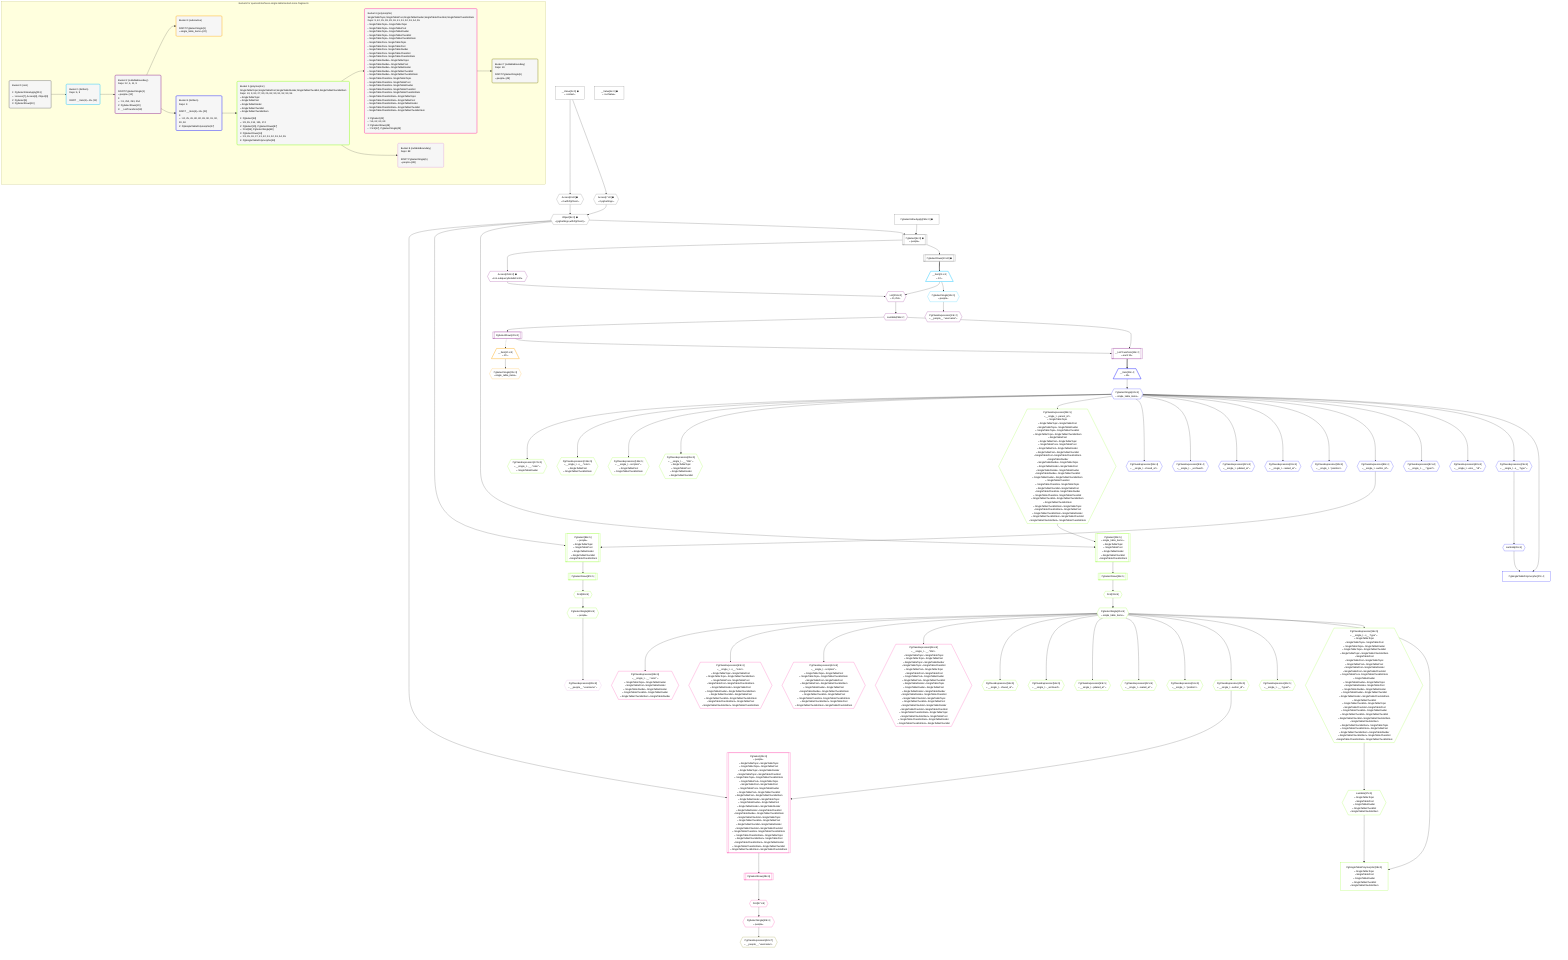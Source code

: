 %%{init: {'themeVariables': { 'fontSize': '12px'}}}%%
graph TD
    classDef path fill:#eee,stroke:#000,color:#000
    classDef plan fill:#fff,stroke-width:1px,color:#000
    classDef itemplan fill:#fff,stroke-width:2px,color:#000
    classDef unbatchedplan fill:#dff,stroke-width:1px,color:#000
    classDef sideeffectplan fill:#fcc,stroke-width:2px,color:#000
    classDef bucket fill:#f6f6f6,color:#000,stroke-width:2px,text-align:left


    %% plan dependencies
    PgSelect6[["PgSelect[6∈0] ➊<br />ᐸpeopleᐳ"]]:::plan
    Object9{{"Object[9∈0] ➊<br />ᐸ{pgSettings,withPgClient}ᐳ"}}:::plan
    PgSelectInlineApply251["PgSelectInlineApply[251∈0] ➊"]:::plan
    Object9 & PgSelectInlineApply251 --> PgSelect6
    Access7{{"Access[7∈0] ➊<br />ᐸ2.pgSettingsᐳ"}}:::plan
    Access8{{"Access[8∈0] ➊<br />ᐸ2.withPgClientᐳ"}}:::plan
    Access7 & Access8 --> Object9
    __Value2["__Value[2∈0] ➊<br />ᐸcontextᐳ"]:::plan
    __Value2 --> Access7
    __Value2 --> Access8
    PgSelectRows10[["PgSelectRows[10∈0] ➊"]]:::plan
    PgSelect6 --> PgSelectRows10
    __Value4["__Value[4∈0] ➊<br />ᐸrootValueᐳ"]:::plan
    __Item11[/"__Item[11∈1]<br />ᐸ10ᐳ"\]:::itemplan
    PgSelectRows10 ==> __Item11
    PgSelectSingle12{{"PgSelectSingle[12∈1]<br />ᐸpeopleᐳ"}}:::plan
    __Item11 --> PgSelectSingle12
    __ListTransform19[["__ListTransform[19∈2]<br />ᐸeach:15ᐳ"]]:::plan
    PgSelectRows20[["PgSelectRows[20∈2]"]]:::plan
    Lambda254{{"Lambda[254∈2]"}}:::plan
    PgSelectRows20 & Lambda254 --> __ListTransform19
    List253{{"List[253∈2]<br />ᐸ11,252ᐳ"}}:::plan
    Access252{{"Access[252∈2] ➊<br />ᐸ6.m.subqueryDetailsFor15ᐳ"}}:::plan
    __Item11 & Access252 --> List253
    PgClassExpression13{{"PgClassExpression[13∈2]<br />ᐸ__people__.”username”ᐳ"}}:::plan
    PgSelectSingle12 --> PgClassExpression13
    Lambda254 --> PgSelectRows20
    PgSelect6 --> Access252
    List253 --> Lambda254
    __Item21[/"__Item[21∈3]<br />ᐸ20ᐳ"\]:::itemplan
    PgSelectRows20 -.-> __Item21
    PgSelectSingle22{{"PgSelectSingle[22∈3]<br />ᐸsingle_table_itemsᐳ"}}:::plan
    __Item21 --> PgSelectSingle22
    PgSingleTablePolymorphic27["PgSingleTablePolymorphic[27∈4]"]:::plan
    Lambda26{{"Lambda[26∈4]"}}:::plan
    PgSelectSingle24{{"PgSelectSingle[24∈4]<br />ᐸsingle_table_itemsᐳ"}}:::plan
    Lambda26 & PgSelectSingle24 --> PgSingleTablePolymorphic27
    __Item23[/"__Item[23∈4]<br />ᐸ19ᐳ"\]:::itemplan
    __ListTransform19 ==> __Item23
    __Item23 --> PgSelectSingle24
    PgClassExpression25{{"PgClassExpression[25∈4]<br />ᐸ__single_t...s__.”type”ᐳ"}}:::plan
    PgSelectSingle24 --> PgClassExpression25
    PgClassExpression25 --> Lambda26
    PgClassExpression80{{"PgClassExpression[80∈4]<br />ᐸ__single_t...ems__.”id”ᐳ"}}:::plan
    PgSelectSingle24 --> PgClassExpression80
    PgClassExpression82{{"PgClassExpression[82∈4]<br />ᐸ__single_t...__.”type2”ᐳ"}}:::plan
    PgSelectSingle24 --> PgClassExpression82
    PgClassExpression83{{"PgClassExpression[83∈4]<br />ᐸ__single_t...author_id”ᐳ"}}:::plan
    PgSelectSingle24 --> PgClassExpression83
    PgClassExpression90{{"PgClassExpression[90∈4]<br />ᐸ__single_t...”position”ᐳ"}}:::plan
    PgSelectSingle24 --> PgClassExpression90
    PgClassExpression91{{"PgClassExpression[91∈4]<br />ᐸ__single_t...reated_at”ᐳ"}}:::plan
    PgSelectSingle24 --> PgClassExpression91
    PgClassExpression92{{"PgClassExpression[92∈4]<br />ᐸ__single_t...pdated_at”ᐳ"}}:::plan
    PgSelectSingle24 --> PgClassExpression92
    PgClassExpression93{{"PgClassExpression[93∈4]<br />ᐸ__single_t..._archived”ᐳ"}}:::plan
    PgSelectSingle24 --> PgClassExpression93
    PgClassExpression94{{"PgClassExpression[94∈4]<br />ᐸ__single_t...chived_at”ᐳ"}}:::plan
    PgSelectSingle24 --> PgClassExpression94
    PgSelect29[["PgSelect[29∈5]<br />ᐸsingle_table_itemsᐳ<br />ᐳSingleTableTopic<br />ᐳSingleTablePost<br />ᐳSingleTableDivider<br />ᐳSingleTableChecklist<br />ᐳSingleTableChecklistItem"]]:::plan
    PgClassExpression28{{"PgClassExpression[28∈5]<br />ᐸ__single_t...parent_id”ᐳ<br />ᐳSingleTableTopic<br />ᐳSingleTableTopicᐳSingleTablePost<br />ᐳSingleTableTopicᐳSingleTableDivider<br />ᐳSingleTableTopicᐳSingleTableChecklist<br />ᐳSingleTableTopicᐳSingleTableChecklistItem<br />ᐳSingleTablePost<br />ᐳSingleTablePostᐳSingleTableTopic<br />ᐳSingleTablePostᐳSingleTablePost<br />ᐳSingleTablePostᐳSingleTableDivider<br />ᐳSingleTablePostᐳSingleTableChecklist<br />ᐳSingleTablePostᐳSingleTableChecklistItem<br />ᐳSingleTableDivider<br />ᐳSingleTableDividerᐳSingleTableTopic<br />ᐳSingleTableDividerᐳSingleTablePost<br />ᐳSingleTableDividerᐳSingleTableDivider<br />ᐳSingleTableDividerᐳSingleTableChecklist<br />ᐳSingleTableDividerᐳSingleTableChecklistItem<br />ᐳSingleTableChecklist<br />ᐳSingleTableChecklistᐳSingleTableTopic<br />ᐳSingleTableChecklistᐳSingleTablePost<br />ᐳSingleTableChecklistᐳSingleTableDivider<br />ᐳSingleTableChecklistᐳSingleTableChecklist<br />ᐳSingleTableChecklistᐳSingleTableChecklistItem<br />ᐳSingleTableChecklistItem<br />ᐳSingleTableChecklistItemᐳSingleTableTopic<br />ᐳSingleTableChecklistItemᐳSingleTablePost<br />ᐳSingleTableChecklistItemᐳSingleTableDivider<br />ᐳSingleTableChecklistItemᐳSingleTableChecklist<br />ᐳSingleTableChecklistItemᐳSingleTableChecklistItem"}}:::plan
    Object9 & PgClassExpression28 --> PgSelect29
    PgSingleTablePolymorphic38["PgSingleTablePolymorphic[38∈5]<br />ᐳSingleTableTopic<br />ᐳSingleTablePost<br />ᐳSingleTableDivider<br />ᐳSingleTableChecklist<br />ᐳSingleTableChecklistItem"]:::plan
    Lambda37{{"Lambda[37∈5]<br />ᐳSingleTableTopic<br />ᐳSingleTablePost<br />ᐳSingleTableDivider<br />ᐳSingleTableChecklist<br />ᐳSingleTableChecklistItem"}}:::plan
    PgSelectSingle35{{"PgSelectSingle[35∈5]<br />ᐸsingle_table_itemsᐳ"}}:::plan
    Lambda37 & PgSelectSingle35 --> PgSingleTablePolymorphic38
    PgSelect84[["PgSelect[84∈5]<br />ᐸpeopleᐳ<br />ᐳSingleTableTopic<br />ᐳSingleTablePost<br />ᐳSingleTableDivider<br />ᐳSingleTableChecklist<br />ᐳSingleTableChecklistItem"]]:::plan
    Object9 & PgClassExpression83 --> PgSelect84
    PgSelectSingle24 --> PgClassExpression28
    First33{{"First[33∈5]"}}:::plan
    PgSelectRows34[["PgSelectRows[34∈5]"]]:::plan
    PgSelectRows34 --> First33
    PgSelect29 --> PgSelectRows34
    First33 --> PgSelectSingle35
    PgClassExpression36{{"PgClassExpression[36∈5]<br />ᐸ__single_t...s__.”type”ᐳ<br />ᐳSingleTableTopic<br />ᐳSingleTableTopicᐳSingleTablePost<br />ᐳSingleTableTopicᐳSingleTableDivider<br />ᐳSingleTableTopicᐳSingleTableChecklist<br />ᐳSingleTableTopicᐳSingleTableChecklistItem<br />ᐳSingleTablePost<br />ᐳSingleTablePostᐳSingleTableTopic<br />ᐳSingleTablePostᐳSingleTablePost<br />ᐳSingleTablePostᐳSingleTableDivider<br />ᐳSingleTablePostᐳSingleTableChecklist<br />ᐳSingleTablePostᐳSingleTableChecklistItem<br />ᐳSingleTableDivider<br />ᐳSingleTableDividerᐳSingleTableTopic<br />ᐳSingleTableDividerᐳSingleTablePost<br />ᐳSingleTableDividerᐳSingleTableDivider<br />ᐳSingleTableDividerᐳSingleTableChecklist<br />ᐳSingleTableDividerᐳSingleTableChecklistItem<br />ᐳSingleTableChecklist<br />ᐳSingleTableChecklistᐳSingleTableTopic<br />ᐳSingleTableChecklistᐳSingleTablePost<br />ᐳSingleTableChecklistᐳSingleTableDivider<br />ᐳSingleTableChecklistᐳSingleTableChecklist<br />ᐳSingleTableChecklistᐳSingleTableChecklistItem<br />ᐳSingleTableChecklistItem<br />ᐳSingleTableChecklistItemᐳSingleTableTopic<br />ᐳSingleTableChecklistItemᐳSingleTablePost<br />ᐳSingleTableChecklistItemᐳSingleTableDivider<br />ᐳSingleTableChecklistItemᐳSingleTableChecklist<br />ᐳSingleTableChecklistItemᐳSingleTableChecklistItem"}}:::plan
    PgSelectSingle35 --> PgClassExpression36
    PgClassExpression36 --> Lambda37
    PgClassExpression41{{"PgClassExpression[41∈5]<br />ᐸ__single_t...__.”type2”ᐳ"}}:::plan
    PgSelectSingle35 --> PgClassExpression41
    PgClassExpression42{{"PgClassExpression[42∈5]<br />ᐸ__single_t...author_id”ᐳ"}}:::plan
    PgSelectSingle35 --> PgClassExpression42
    PgClassExpression51{{"PgClassExpression[51∈5]<br />ᐸ__single_t...”position”ᐳ"}}:::plan
    PgSelectSingle35 --> PgClassExpression51
    PgClassExpression52{{"PgClassExpression[52∈5]<br />ᐸ__single_t...reated_at”ᐳ"}}:::plan
    PgSelectSingle35 --> PgClassExpression52
    PgClassExpression53{{"PgClassExpression[53∈5]<br />ᐸ__single_t...pdated_at”ᐳ"}}:::plan
    PgSelectSingle35 --> PgClassExpression53
    PgClassExpression54{{"PgClassExpression[54∈5]<br />ᐸ__single_t..._archived”ᐳ"}}:::plan
    PgSelectSingle35 --> PgClassExpression54
    PgClassExpression55{{"PgClassExpression[55∈5]<br />ᐸ__single_t...chived_at”ᐳ"}}:::plan
    PgSelectSingle35 --> PgClassExpression55
    First86{{"First[86∈5]"}}:::plan
    PgSelectRows87[["PgSelectRows[87∈5]"]]:::plan
    PgSelectRows87 --> First86
    PgSelect84 --> PgSelectRows87
    PgSelectSingle88{{"PgSelectSingle[88∈5]<br />ᐸpeopleᐳ"}}:::plan
    First86 --> PgSelectSingle88
    PgClassExpression95{{"PgClassExpression[95∈5]<br />ᐸ__single_t...__.”title”ᐳ<br />ᐳSingleTableTopic<br />ᐳSingleTablePost<br />ᐳSingleTableDivider<br />ᐳSingleTableChecklist"}}:::plan
    PgSelectSingle24 --> PgClassExpression95
    PgClassExpression134{{"PgClassExpression[134∈5]<br />ᐸ__single_t...scription”ᐳ<br />ᐳSingleTablePost<br />ᐳSingleTableChecklistItem"}}:::plan
    PgSelectSingle24 --> PgClassExpression134
    PgClassExpression135{{"PgClassExpression[135∈5]<br />ᐸ__single_t...s__.”note”ᐳ<br />ᐳSingleTablePost<br />ᐳSingleTableChecklistItem"}}:::plan
    PgSelectSingle24 --> PgClassExpression135
    PgClassExpression174{{"PgClassExpression[174∈5]<br />ᐸ__single_t...__.”color”ᐳ<br />ᐳSingleTableDivider"}}:::plan
    PgSelectSingle24 --> PgClassExpression174
    PgSelect43[["PgSelect[43∈6]<br />ᐸpeopleᐳ<br />ᐳSingleTableTopicᐳSingleTableTopic<br />ᐳSingleTableTopicᐳSingleTablePost<br />ᐳSingleTableTopicᐳSingleTableDivider<br />ᐳSingleTableTopicᐳSingleTableChecklist<br />ᐳSingleTableTopicᐳSingleTableChecklistItem<br />ᐳSingleTablePostᐳSingleTableTopic<br />ᐳSingleTablePostᐳSingleTablePost<br />ᐳSingleTablePostᐳSingleTableDivider<br />ᐳSingleTablePostᐳSingleTableChecklist<br />ᐳSingleTablePostᐳSingleTableChecklistItem<br />ᐳSingleTableDividerᐳSingleTableTopic<br />ᐳSingleTableDividerᐳSingleTablePost<br />ᐳSingleTableDividerᐳSingleTableDivider<br />ᐳSingleTableDividerᐳSingleTableChecklist<br />ᐳSingleTableDividerᐳSingleTableChecklistItem<br />ᐳSingleTableChecklistᐳSingleTableTopic<br />ᐳSingleTableChecklistᐳSingleTablePost<br />ᐳSingleTableChecklistᐳSingleTableDivider<br />ᐳSingleTableChecklistᐳSingleTableChecklist<br />ᐳSingleTableChecklistᐳSingleTableChecklistItem<br />ᐳSingleTableChecklistItemᐳSingleTableTopic<br />ᐳSingleTableChecklistItemᐳSingleTablePost<br />ᐳSingleTableChecklistItemᐳSingleTableDivider<br />ᐳSingleTableChecklistItemᐳSingleTableChecklist<br />ᐳSingleTableChecklistItemᐳSingleTableChecklistItem"]]:::plan
    Object9 & PgClassExpression42 --> PgSelect43
    First47{{"First[47∈6]"}}:::plan
    PgSelectRows48[["PgSelectRows[48∈6]"]]:::plan
    PgSelectRows48 --> First47
    PgSelect43 --> PgSelectRows48
    PgSelectSingle49{{"PgSelectSingle[49∈6]<br />ᐸpeopleᐳ"}}:::plan
    First47 --> PgSelectSingle49
    PgClassExpression56{{"PgClassExpression[56∈6]<br />ᐸ__single_t...__.”title”ᐳ<br />ᐳSingleTableTopicᐳSingleTableTopic<br />ᐳSingleTableTopicᐳSingleTablePost<br />ᐳSingleTableTopicᐳSingleTableDivider<br />ᐳSingleTableTopicᐳSingleTableChecklist<br />ᐳSingleTablePostᐳSingleTableTopic<br />ᐳSingleTablePostᐳSingleTablePost<br />ᐳSingleTablePostᐳSingleTableDivider<br />ᐳSingleTablePostᐳSingleTableChecklist<br />ᐳSingleTableDividerᐳSingleTableTopic<br />ᐳSingleTableDividerᐳSingleTablePost<br />ᐳSingleTableDividerᐳSingleTableDivider<br />ᐳSingleTableDividerᐳSingleTableChecklist<br />ᐳSingleTableChecklistᐳSingleTableTopic<br />ᐳSingleTableChecklistᐳSingleTablePost<br />ᐳSingleTableChecklistᐳSingleTableDivider<br />ᐳSingleTableChecklistᐳSingleTableChecklist<br />ᐳSingleTableChecklistItemᐳSingleTableTopic<br />ᐳSingleTableChecklistItemᐳSingleTablePost<br />ᐳSingleTableChecklistItemᐳSingleTableDivider<br />ᐳSingleTableChecklistItemᐳSingleTableChecklist"}}:::plan
    PgSelectSingle35 --> PgClassExpression56
    PgClassExpression62{{"PgClassExpression[62∈6]<br />ᐸ__single_t...scription”ᐳ<br />ᐳSingleTableTopicᐳSingleTablePost<br />ᐳSingleTableTopicᐳSingleTableChecklistItem<br />ᐳSingleTablePostᐳSingleTablePost<br />ᐳSingleTablePostᐳSingleTableChecklistItem<br />ᐳSingleTableDividerᐳSingleTablePost<br />ᐳSingleTableDividerᐳSingleTableChecklistItem<br />ᐳSingleTableChecklistᐳSingleTablePost<br />ᐳSingleTableChecklistᐳSingleTableChecklistItem<br />ᐳSingleTableChecklistItemᐳSingleTablePost<br />ᐳSingleTableChecklistItemᐳSingleTableChecklistItem"}}:::plan
    PgSelectSingle35 --> PgClassExpression62
    PgClassExpression63{{"PgClassExpression[63∈6]<br />ᐸ__single_t...s__.”note”ᐳ<br />ᐳSingleTableTopicᐳSingleTablePost<br />ᐳSingleTableTopicᐳSingleTableChecklistItem<br />ᐳSingleTablePostᐳSingleTablePost<br />ᐳSingleTablePostᐳSingleTableChecklistItem<br />ᐳSingleTableDividerᐳSingleTablePost<br />ᐳSingleTableDividerᐳSingleTableChecklistItem<br />ᐳSingleTableChecklistᐳSingleTablePost<br />ᐳSingleTableChecklistᐳSingleTableChecklistItem<br />ᐳSingleTableChecklistItemᐳSingleTablePost<br />ᐳSingleTableChecklistItemᐳSingleTableChecklistItem"}}:::plan
    PgSelectSingle35 --> PgClassExpression63
    PgClassExpression69{{"PgClassExpression[69∈6]<br />ᐸ__single_t...__.”color”ᐳ<br />ᐳSingleTableTopicᐳSingleTableDivider<br />ᐳSingleTablePostᐳSingleTableDivider<br />ᐳSingleTableDividerᐳSingleTableDivider<br />ᐳSingleTableChecklistᐳSingleTableDivider<br />ᐳSingleTableChecklistItemᐳSingleTableDivider"}}:::plan
    PgSelectSingle35 --> PgClassExpression69
    PgClassExpression50{{"PgClassExpression[50∈7]<br />ᐸ__people__.”username”ᐳ"}}:::plan
    PgSelectSingle49 --> PgClassExpression50
    PgClassExpression89{{"PgClassExpression[89∈8]<br />ᐸ__people__.”username”ᐳ"}}:::plan
    PgSelectSingle88 --> PgClassExpression89

    %% define steps

    subgraph "Buckets for queries/interfaces-single-table/nested-more-fragments"
    Bucket0("Bucket 0 (root)<br /><br />1: PgSelectInlineApply[251]<br />ᐳ: Access[7], Access[8], Object[9]<br />2: PgSelect[6]<br />3: PgSelectRows[10]"):::bucket
    classDef bucket0 stroke:#696969
    class Bucket0,__Value2,__Value4,PgSelect6,Access7,Access8,Object9,PgSelectRows10,PgSelectInlineApply251 bucket0
    Bucket1("Bucket 1 (listItem)<br />Deps: 6, 9<br /><br />ROOT __Item{1}ᐸ10ᐳ[11]"):::bucket
    classDef bucket1 stroke:#00bfff
    class Bucket1,__Item11,PgSelectSingle12 bucket1
    Bucket2("Bucket 2 (nullableBoundary)<br />Deps: 12, 6, 11, 9<br /><br />ROOT PgSelectSingle{1}ᐸpeopleᐳ[12]<br />1: <br />ᐳ: 13, 252, 253, 254<br />2: PgSelectRows[20]<br />3: __ListTransform[19]"):::bucket
    classDef bucket2 stroke:#7f007f
    class Bucket2,PgClassExpression13,__ListTransform19,PgSelectRows20,Access252,List253,Lambda254 bucket2
    Bucket3("Bucket 3 (subroutine)<br /><br />ROOT PgSelectSingle{3}ᐸsingle_table_itemsᐳ[22]"):::bucket
    classDef bucket3 stroke:#ffa500
    class Bucket3,__Item21,PgSelectSingle22 bucket3
    Bucket4("Bucket 4 (listItem)<br />Deps: 9<br /><br />ROOT __Item{4}ᐸ19ᐳ[23]<br />1: <br />ᐳ: 24, 25, 26, 80, 82, 83, 90, 91, 92, 93, 94<br />2: PgSingleTablePolymorphic[27]"):::bucket
    classDef bucket4 stroke:#0000ff
    class Bucket4,__Item23,PgSelectSingle24,PgClassExpression25,Lambda26,PgSingleTablePolymorphic27,PgClassExpression80,PgClassExpression82,PgClassExpression83,PgClassExpression90,PgClassExpression91,PgClassExpression92,PgClassExpression93,PgClassExpression94 bucket4
    Bucket5("Bucket 5 (polymorphic)<br />SingleTableTopic,SingleTablePost,SingleTableDivider,SingleTableChecklist,SingleTableChecklistItem<br />Deps: 24, 9, 83, 27, 80, 25, 82, 90, 91, 92, 93, 94<br />ᐳSingleTableTopic<br />ᐳSingleTablePost<br />ᐳSingleTableDivider<br />ᐳSingleTableChecklist<br />ᐳSingleTableChecklistItem<br /><br />1: PgSelect[84]<br />ᐳ: 28, 95, 134, 135, 174<br />2: PgSelect[29], PgSelectRows[87]<br />ᐳ: First[86], PgSelectSingle[88]<br />3: PgSelectRows[34]<br />ᐳ: 33, 35, 36, 37, 41, 42, 51, 52, 53, 54, 55<br />4: PgSingleTablePolymorphic[38]"):::bucket
    classDef bucket5 stroke:#7fff00
    class Bucket5,PgClassExpression28,PgSelect29,First33,PgSelectRows34,PgSelectSingle35,PgClassExpression36,Lambda37,PgSingleTablePolymorphic38,PgClassExpression41,PgClassExpression42,PgClassExpression51,PgClassExpression52,PgClassExpression53,PgClassExpression54,PgClassExpression55,PgSelect84,First86,PgSelectRows87,PgSelectSingle88,PgClassExpression95,PgClassExpression134,PgClassExpression135,PgClassExpression174 bucket5
    Bucket6("Bucket 6 (polymorphic)<br />SingleTableTopic,SingleTablePost,SingleTableDivider,SingleTableChecklist,SingleTableChecklistItem<br />Deps: 9, 42, 35, 38, 28, 36, 41, 51, 52, 53, 54, 55<br />ᐳSingleTableTopicᐳSingleTableTopic<br />ᐳSingleTableTopicᐳSingleTablePost<br />ᐳSingleTableTopicᐳSingleTableDivider<br />ᐳSingleTableTopicᐳSingleTableChecklist<br />ᐳSingleTableTopicᐳSingleTableChecklistItem<br />ᐳSingleTablePostᐳSingleTableTopic<br />ᐳSingleTablePostᐳSingleTablePost<br />ᐳSingleTablePostᐳSingleTableDivider<br />ᐳSingleTablePostᐳSingleTableChecklist<br />ᐳSingleTablePostᐳSingleTableChecklistItem<br />ᐳSingleTableDividerᐳSingleTableTopic<br />ᐳSingleTableDividerᐳSingleTablePost<br />ᐳSingleTableDividerᐳSingleTableDivider<br />ᐳSingleTableDividerᐳSingleTableChecklist<br />ᐳSingleTableDividerᐳSingleTableChecklistItem<br />ᐳSingleTableChecklistᐳSingleTableTopic<br />ᐳSingleTableChecklistᐳSingleTablePost<br />ᐳSingleTableChecklistᐳSingleTableDivider<br />ᐳSingleTableChecklistᐳSingleTableChecklist<br />ᐳSingleTableChecklistᐳSingleTableChecklistItem<br />ᐳSingleTableChecklistItemᐳSingleTableTopic<br />ᐳSingleTableChecklistItemᐳSingleTablePost<br />ᐳSingleTableChecklistItemᐳSingleTableDivider<br />ᐳSingleTableChecklistItemᐳSingleTableChecklist<br />ᐳSingleTableChecklistItemᐳSingleTableChecklistItem<br /><br />1: PgSelect[43]<br />ᐳ: 56, 62, 63, 69<br />2: PgSelectRows[48]<br />ᐳ: First[47], PgSelectSingle[49]"):::bucket
    classDef bucket6 stroke:#ff1493
    class Bucket6,PgSelect43,First47,PgSelectRows48,PgSelectSingle49,PgClassExpression56,PgClassExpression62,PgClassExpression63,PgClassExpression69 bucket6
    Bucket7("Bucket 7 (nullableBoundary)<br />Deps: 49<br /><br />ROOT PgSelectSingle{6}ᐸpeopleᐳ[49]"):::bucket
    classDef bucket7 stroke:#808000
    class Bucket7,PgClassExpression50 bucket7
    Bucket8("Bucket 8 (nullableBoundary)<br />Deps: 88<br /><br />ROOT PgSelectSingle{5}ᐸpeopleᐳ[88]"):::bucket
    classDef bucket8 stroke:#dda0dd
    class Bucket8,PgClassExpression89 bucket8
    Bucket0 --> Bucket1
    Bucket1 --> Bucket2
    Bucket2 --> Bucket3 & Bucket4
    Bucket4 --> Bucket5
    Bucket5 --> Bucket6 & Bucket8
    Bucket6 --> Bucket7
    end